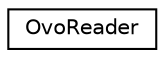 digraph "Graphical Class Hierarchy"
{
  edge [fontname="Helvetica",fontsize="10",labelfontname="Helvetica",labelfontsize="10"];
  node [fontname="Helvetica",fontsize="10",shape=record];
  rankdir="LR";
  Node0 [label="OvoReader",height=0.2,width=0.4,color="black", fillcolor="white", style="filled",URL="$classOvoReader.html"];
}

